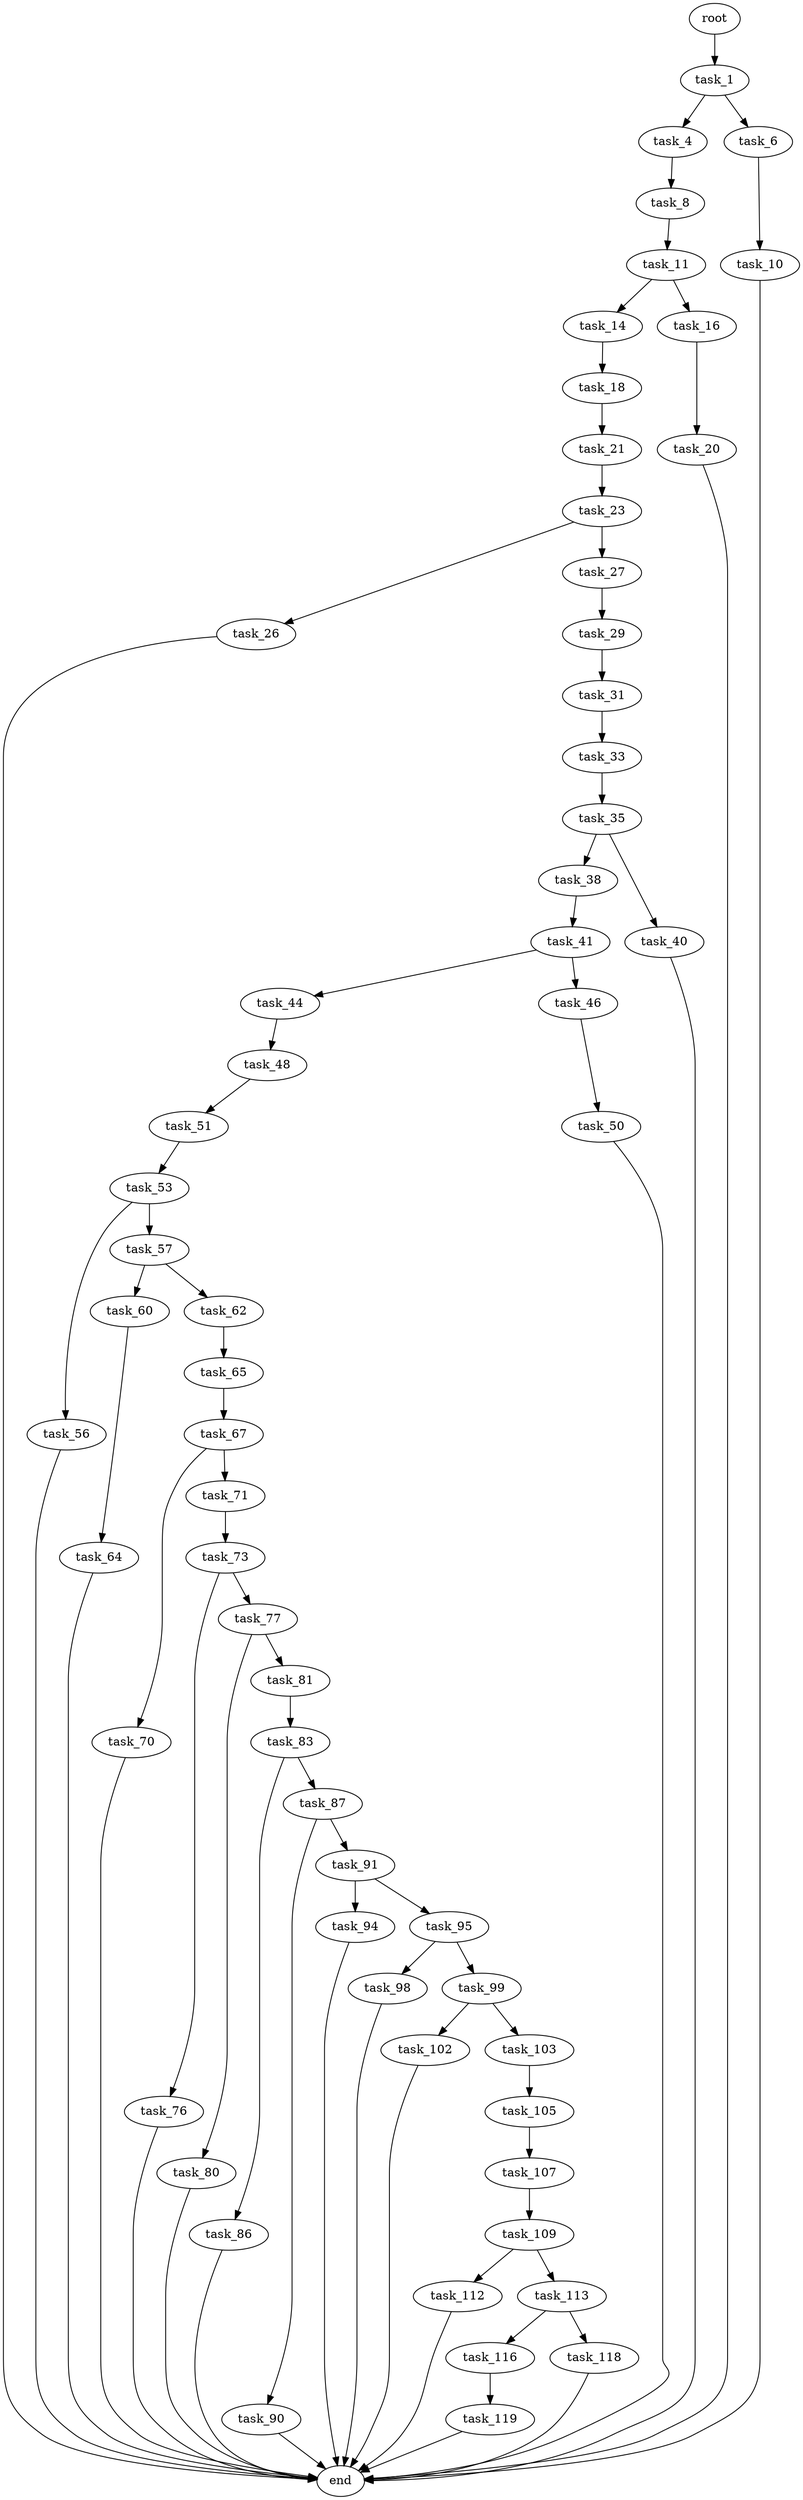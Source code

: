 digraph G {
  root [size="0.000000"];
  task_1 [size="9068015838.000000"];
  task_4 [size="7774303394.000000"];
  task_6 [size="1073741824000.000000"];
  task_8 [size="2293106790.000000"];
  task_10 [size="281833346368.000000"];
  task_11 [size="134217728000.000000"];
  end [size="0.000000"];
  task_14 [size="34086175459.000000"];
  task_16 [size="302554494335.000000"];
  task_18 [size="10213584644.000000"];
  task_20 [size="9617216576.000000"];
  task_21 [size="16856310597.000000"];
  task_23 [size="5490296466.000000"];
  task_26 [size="68719476736.000000"];
  task_27 [size="1376014717.000000"];
  task_29 [size="4781894661.000000"];
  task_31 [size="134217728000.000000"];
  task_33 [size="134217728000.000000"];
  task_35 [size="231928233984.000000"];
  task_38 [size="10608086466.000000"];
  task_40 [size="790218796380.000000"];
  task_41 [size="4266139622.000000"];
  task_44 [size="8589934592.000000"];
  task_46 [size="226283811337.000000"];
  task_48 [size="12392045428.000000"];
  task_50 [size="28991029248.000000"];
  task_51 [size="68719476736.000000"];
  task_53 [size="8256574397.000000"];
  task_56 [size="25872330547.000000"];
  task_57 [size="13361991930.000000"];
  task_60 [size="10644573202.000000"];
  task_62 [size="15037662247.000000"];
  task_64 [size="352753037618.000000"];
  task_65 [size="544709702004.000000"];
  task_67 [size="68719476736.000000"];
  task_70 [size="12222268674.000000"];
  task_71 [size="864921919348.000000"];
  task_73 [size="20841379988.000000"];
  task_76 [size="134217728000.000000"];
  task_77 [size="145537757830.000000"];
  task_80 [size="344468788789.000000"];
  task_81 [size="23908931162.000000"];
  task_83 [size="18770846582.000000"];
  task_86 [size="407451924970.000000"];
  task_87 [size="622537224868.000000"];
  task_90 [size="25531631920.000000"];
  task_91 [size="1634263140.000000"];
  task_94 [size="340503447520.000000"];
  task_95 [size="329420469814.000000"];
  task_98 [size="637150453769.000000"];
  task_99 [size="13166075194.000000"];
  task_102 [size="68719476736.000000"];
  task_103 [size="4088206158.000000"];
  task_105 [size="849803168749.000000"];
  task_107 [size="378296463211.000000"];
  task_109 [size="549755813888.000000"];
  task_112 [size="563203816916.000000"];
  task_113 [size="231928233984.000000"];
  task_116 [size="538021787316.000000"];
  task_118 [size="17762746352.000000"];
  task_119 [size="29715701424.000000"];

  root -> task_1 [size="1.000000"];
  task_1 -> task_4 [size="679477248.000000"];
  task_1 -> task_6 [size="679477248.000000"];
  task_4 -> task_8 [size="209715200.000000"];
  task_6 -> task_10 [size="838860800.000000"];
  task_8 -> task_11 [size="75497472.000000"];
  task_10 -> end [size="1.000000"];
  task_11 -> task_14 [size="209715200.000000"];
  task_11 -> task_16 [size="209715200.000000"];
  task_14 -> task_18 [size="75497472.000000"];
  task_16 -> task_20 [size="209715200.000000"];
  task_18 -> task_21 [size="536870912.000000"];
  task_20 -> end [size="1.000000"];
  task_21 -> task_23 [size="679477248.000000"];
  task_23 -> task_26 [size="536870912.000000"];
  task_23 -> task_27 [size="536870912.000000"];
  task_26 -> end [size="1.000000"];
  task_27 -> task_29 [size="75497472.000000"];
  task_29 -> task_31 [size="411041792.000000"];
  task_31 -> task_33 [size="209715200.000000"];
  task_33 -> task_35 [size="209715200.000000"];
  task_35 -> task_38 [size="301989888.000000"];
  task_35 -> task_40 [size="301989888.000000"];
  task_38 -> task_41 [size="411041792.000000"];
  task_40 -> end [size="1.000000"];
  task_41 -> task_44 [size="209715200.000000"];
  task_41 -> task_46 [size="209715200.000000"];
  task_44 -> task_48 [size="33554432.000000"];
  task_46 -> task_50 [size="209715200.000000"];
  task_48 -> task_51 [size="838860800.000000"];
  task_50 -> end [size="1.000000"];
  task_51 -> task_53 [size="134217728.000000"];
  task_53 -> task_56 [size="134217728.000000"];
  task_53 -> task_57 [size="134217728.000000"];
  task_56 -> end [size="1.000000"];
  task_57 -> task_60 [size="209715200.000000"];
  task_57 -> task_62 [size="209715200.000000"];
  task_60 -> task_64 [size="536870912.000000"];
  task_62 -> task_65 [size="301989888.000000"];
  task_64 -> end [size="1.000000"];
  task_65 -> task_67 [size="536870912.000000"];
  task_67 -> task_70 [size="134217728.000000"];
  task_67 -> task_71 [size="134217728.000000"];
  task_70 -> end [size="1.000000"];
  task_71 -> task_73 [size="679477248.000000"];
  task_73 -> task_76 [size="33554432.000000"];
  task_73 -> task_77 [size="33554432.000000"];
  task_76 -> end [size="1.000000"];
  task_77 -> task_80 [size="301989888.000000"];
  task_77 -> task_81 [size="301989888.000000"];
  task_80 -> end [size="1.000000"];
  task_81 -> task_83 [size="536870912.000000"];
  task_83 -> task_86 [size="75497472.000000"];
  task_83 -> task_87 [size="75497472.000000"];
  task_86 -> end [size="1.000000"];
  task_87 -> task_90 [size="536870912.000000"];
  task_87 -> task_91 [size="536870912.000000"];
  task_90 -> end [size="1.000000"];
  task_91 -> task_94 [size="75497472.000000"];
  task_91 -> task_95 [size="75497472.000000"];
  task_94 -> end [size="1.000000"];
  task_95 -> task_98 [size="411041792.000000"];
  task_95 -> task_99 [size="411041792.000000"];
  task_98 -> end [size="1.000000"];
  task_99 -> task_102 [size="301989888.000000"];
  task_99 -> task_103 [size="301989888.000000"];
  task_102 -> end [size="1.000000"];
  task_103 -> task_105 [size="134217728.000000"];
  task_105 -> task_107 [size="679477248.000000"];
  task_107 -> task_109 [size="301989888.000000"];
  task_109 -> task_112 [size="536870912.000000"];
  task_109 -> task_113 [size="536870912.000000"];
  task_112 -> end [size="1.000000"];
  task_113 -> task_116 [size="301989888.000000"];
  task_113 -> task_118 [size="301989888.000000"];
  task_116 -> task_119 [size="536870912.000000"];
  task_118 -> end [size="1.000000"];
  task_119 -> end [size="1.000000"];
}
